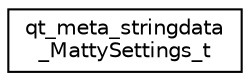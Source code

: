 digraph "Graphical Class Hierarchy"
{
  edge [fontname="Helvetica",fontsize="10",labelfontname="Helvetica",labelfontsize="10"];
  node [fontname="Helvetica",fontsize="10",shape=record];
  rankdir="LR";
  Node0 [label="qt_meta_stringdata\l_MattySettings_t",height=0.2,width=0.4,color="black", fillcolor="white", style="filled",URL="$structqt__meta__stringdata__MattySettings__t.html"];
}
